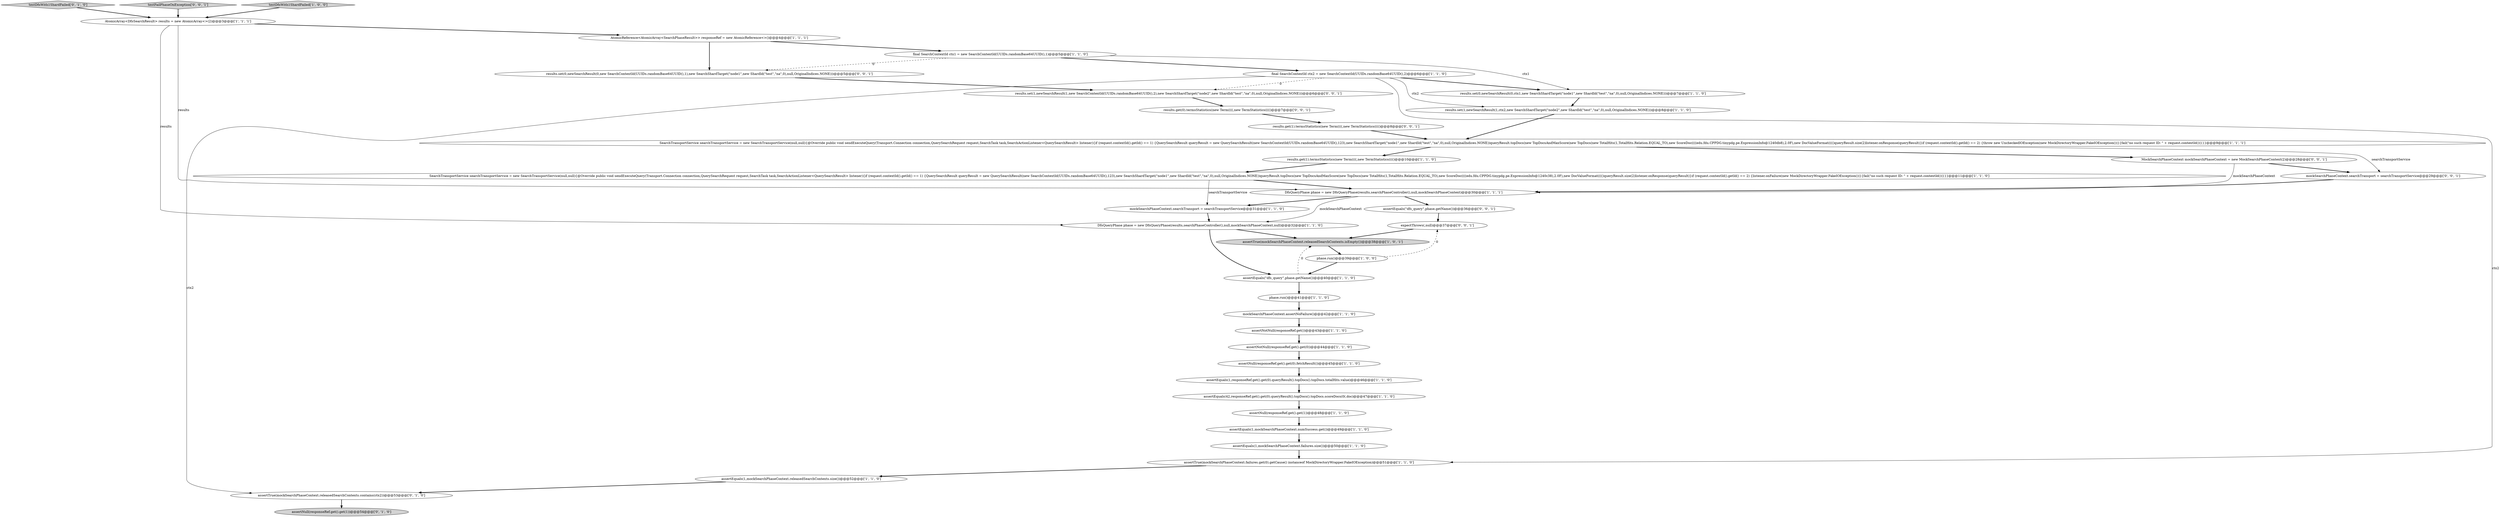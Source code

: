 digraph {
28 [style = filled, label = "assertTrue(mockSearchPhaseContext.releasedSearchContexts.contains(ctx2))@@@53@@@['0', '1', '0']", fillcolor = white, shape = ellipse image = "AAA0AAABBB2BBB"];
37 [style = filled, label = "mockSearchPhaseContext.searchTransport = searchTransportService@@@29@@@['0', '0', '1']", fillcolor = white, shape = ellipse image = "AAA0AAABBB3BBB"];
11 [style = filled, label = "mockSearchPhaseContext.assertNoFailure()@@@42@@@['1', '1', '0']", fillcolor = white, shape = ellipse image = "AAA0AAABBB1BBB"];
29 [style = filled, label = "testDfsWith1ShardFailed['0', '1', '0']", fillcolor = lightgray, shape = diamond image = "AAA0AAABBB2BBB"];
21 [style = filled, label = "assertEquals(1,responseRef.get().get(0).queryResult().topDocs().topDocs.totalHits.value)@@@46@@@['1', '1', '0']", fillcolor = white, shape = ellipse image = "AAA0AAABBB1BBB"];
14 [style = filled, label = "assertEquals(1,mockSearchPhaseContext.numSuccess.get())@@@49@@@['1', '1', '0']", fillcolor = white, shape = ellipse image = "AAA0AAABBB1BBB"];
22 [style = filled, label = "assertEquals(42,responseRef.get().get(0).queryResult().topDocs().topDocs.scoreDocs(0(.doc)@@@47@@@['1', '1', '0']", fillcolor = white, shape = ellipse image = "AAA0AAABBB1BBB"];
0 [style = filled, label = "AtomicReference<AtomicArray<SearchPhaseResult>> responseRef = new AtomicReference<>()@@@4@@@['1', '1', '1']", fillcolor = white, shape = ellipse image = "AAA0AAABBB1BBB"];
16 [style = filled, label = "assertEquals(1,mockSearchPhaseContext.releasedSearchContexts.size())@@@52@@@['1', '1', '0']", fillcolor = white, shape = ellipse image = "AAA0AAABBB1BBB"];
13 [style = filled, label = "assertNull(responseRef.get().get(1))@@@48@@@['1', '1', '0']", fillcolor = white, shape = ellipse image = "AAA0AAABBB1BBB"];
19 [style = filled, label = "assertNotNull(responseRef.get().get(0))@@@44@@@['1', '1', '0']", fillcolor = white, shape = ellipse image = "AAA0AAABBB1BBB"];
15 [style = filled, label = "results.set(0,newSearchResult(0,ctx1,new SearchShardTarget(\"node1\",new ShardId(\"test\",\"na\",0),null,OriginalIndices.NONE)))@@@7@@@['1', '1', '0']", fillcolor = white, shape = ellipse image = "AAA0AAABBB1BBB"];
26 [style = filled, label = "final SearchContextId ctx2 = new SearchContextId(UUIDs.randomBase64UUID(),2)@@@6@@@['1', '1', '0']", fillcolor = white, shape = ellipse image = "AAA0AAABBB1BBB"];
32 [style = filled, label = "assertEquals(\"dfs_query\",phase.getName())@@@36@@@['0', '0', '1']", fillcolor = white, shape = ellipse image = "AAA0AAABBB3BBB"];
5 [style = filled, label = "assertTrue(mockSearchPhaseContext.releasedSearchContexts.isEmpty())@@@38@@@['1', '0', '1']", fillcolor = lightgray, shape = ellipse image = "AAA0AAABBB1BBB"];
23 [style = filled, label = "SearchTransportService searchTransportService = new SearchTransportService(null,null){@Override public void sendExecuteQuery(Transport.Connection connection,QuerySearchRequest request,SearchTask task,SearchActionListener<QuerySearchResult> listener){if (request.contextId().getId() == 1) {QuerySearchResult queryResult = new QuerySearchResult(new SearchContextId(UUIDs.randomBase64UUID(),123),new SearchShardTarget(\"node1\",new ShardId(\"test\",\"na\",0),null,OriginalIndices.NONE))queryResult.topDocs(new TopDocsAndMaxScore(new TopDocs(new TotalHits(1,TotalHits.Relation.EQUAL_TO),new ScoreDoc((((edu.fdu.CPPDG.tinypdg.pe.ExpressionInfo@1240c38),2.0F),new DocValueFormat(((()queryResult.size(2)listener.onResponse(queryResult)}if (request.contextId().getId() == 2) {listener.onFailure(new MockDirectoryWrapper.FakeIOException())}{fail(\"no such request ID: \" + request.contextId())}}}@@@11@@@['1', '1', '0']", fillcolor = white, shape = ellipse image = "AAA0AAABBB1BBB"];
30 [style = filled, label = "assertNull(responseRef.get().get(1))@@@54@@@['0', '1', '0']", fillcolor = lightgray, shape = ellipse image = "AAA0AAABBB2BBB"];
6 [style = filled, label = "final SearchContextId ctx1 = new SearchContextId(UUIDs.randomBase64UUID(),1)@@@5@@@['1', '1', '0']", fillcolor = white, shape = ellipse image = "AAA0AAABBB1BBB"];
31 [style = filled, label = "results.set(1,newSearchResult(1,new SearchContextId(UUIDs.randomBase64UUID(),2),new SearchShardTarget(\"node2\",new ShardId(\"test\",\"na\",0),null,OriginalIndices.NONE)))@@@6@@@['0', '0', '1']", fillcolor = white, shape = ellipse image = "AAA0AAABBB3BBB"];
34 [style = filled, label = "results.get(0).termsStatistics(new Term((((,new TermStatistics(((()@@@7@@@['0', '0', '1']", fillcolor = white, shape = ellipse image = "AAA0AAABBB3BBB"];
2 [style = filled, label = "assertEquals(1,mockSearchPhaseContext.failures.size())@@@50@@@['1', '1', '0']", fillcolor = white, shape = ellipse image = "AAA0AAABBB1BBB"];
7 [style = filled, label = "results.get(1).termsStatistics(new Term((((,new TermStatistics(((()@@@10@@@['1', '1', '0']", fillcolor = white, shape = ellipse image = "AAA0AAABBB1BBB"];
10 [style = filled, label = "phase.run()@@@41@@@['1', '1', '0']", fillcolor = white, shape = ellipse image = "AAA0AAABBB1BBB"];
17 [style = filled, label = "DfsQueryPhase phase = new DfsQueryPhase(results,searchPhaseController(),null,mockSearchPhaseContext)@@@30@@@['1', '1', '1']", fillcolor = white, shape = ellipse image = "AAA0AAABBB1BBB"];
18 [style = filled, label = "assertEquals(\"dfs_query\",phase.getName())@@@40@@@['1', '1', '0']", fillcolor = white, shape = ellipse image = "AAA0AAABBB1BBB"];
20 [style = filled, label = "results.set(1,newSearchResult(1,ctx2,new SearchShardTarget(\"node2\",new ShardId(\"test\",\"na\",0),null,OriginalIndices.NONE)))@@@8@@@['1', '1', '0']", fillcolor = white, shape = ellipse image = "AAA0AAABBB1BBB"];
12 [style = filled, label = "DfsQueryPhase phase = new DfsQueryPhase(results,searchPhaseController(),null,mockSearchPhaseContext,null)@@@32@@@['1', '1', '0']", fillcolor = white, shape = ellipse image = "AAA0AAABBB1BBB"];
35 [style = filled, label = "results.get(1).termsStatistics(new Term((((,new TermStatistics(((()@@@8@@@['0', '0', '1']", fillcolor = white, shape = ellipse image = "AAA0AAABBB3BBB"];
27 [style = filled, label = "AtomicArray<DfsSearchResult> results = new AtomicArray<>(2)@@@3@@@['1', '1', '1']", fillcolor = white, shape = ellipse image = "AAA0AAABBB1BBB"];
38 [style = filled, label = "testFailPhaseOnException['0', '0', '1']", fillcolor = lightgray, shape = diamond image = "AAA0AAABBB3BBB"];
1 [style = filled, label = "assertNotNull(responseRef.get())@@@43@@@['1', '1', '0']", fillcolor = white, shape = ellipse image = "AAA0AAABBB1BBB"];
9 [style = filled, label = "assertTrue(mockSearchPhaseContext.failures.get(0).getCause() instanceof MockDirectoryWrapper.FakeIOException)@@@51@@@['1', '1', '0']", fillcolor = white, shape = ellipse image = "AAA0AAABBB1BBB"];
24 [style = filled, label = "mockSearchPhaseContext.searchTransport = searchTransportService@@@31@@@['1', '1', '0']", fillcolor = white, shape = ellipse image = "AAA0AAABBB1BBB"];
3 [style = filled, label = "SearchTransportService searchTransportService = new SearchTransportService(null,null){@Override public void sendExecuteQuery(Transport.Connection connection,QuerySearchRequest request,SearchTask task,SearchActionListener<QuerySearchResult> listener){if (request.contextId().getId() == 1) {QuerySearchResult queryResult = new QuerySearchResult(new SearchContextId(UUIDs.randomBase64UUID(),123),new SearchShardTarget(\"node1\",new ShardId(\"test\",\"na\",0),null,OriginalIndices.NONE))queryResult.topDocs(new TopDocsAndMaxScore(new TopDocs(new TotalHits(1,TotalHits.Relation.EQUAL_TO),new ScoreDoc((((edu.fdu.CPPDG.tinypdg.pe.ExpressionInfo@1240db8),2.0F),new DocValueFormat(((()queryResult.size(2)listener.onResponse(queryResult)}if (request.contextId().getId() == 2) {throw new UncheckedIOException(new MockDirectoryWrapper.FakeIOException())}{fail(\"no such request ID: \" + request.contextId())}}}@@@9@@@['1', '1', '1']", fillcolor = white, shape = ellipse image = "AAA0AAABBB1BBB"];
4 [style = filled, label = "testDfsWith1ShardFailed['1', '0', '0']", fillcolor = lightgray, shape = diamond image = "AAA0AAABBB1BBB"];
33 [style = filled, label = "expectThrows(,null)@@@37@@@['0', '0', '1']", fillcolor = white, shape = ellipse image = "AAA0AAABBB3BBB"];
39 [style = filled, label = "MockSearchPhaseContext mockSearchPhaseContext = new MockSearchPhaseContext(2)@@@28@@@['0', '0', '1']", fillcolor = white, shape = ellipse image = "AAA0AAABBB3BBB"];
8 [style = filled, label = "assertNull(responseRef.get().get(0).fetchResult())@@@45@@@['1', '1', '0']", fillcolor = white, shape = ellipse image = "AAA0AAABBB1BBB"];
36 [style = filled, label = "results.set(0,newSearchResult(0,new SearchContextId(UUIDs.randomBase64UUID(),1),new SearchShardTarget(\"node1\",new ShardId(\"test\",\"na\",0),null,OriginalIndices.NONE)))@@@5@@@['0', '0', '1']", fillcolor = white, shape = ellipse image = "AAA0AAABBB3BBB"];
25 [style = filled, label = "phase.run()@@@39@@@['1', '0', '0']", fillcolor = white, shape = ellipse image = "AAA0AAABBB1BBB"];
39->37 [style = bold, label=""];
24->12 [style = bold, label=""];
6->26 [style = bold, label=""];
12->5 [style = bold, label=""];
35->3 [style = bold, label=""];
27->0 [style = bold, label=""];
28->30 [style = bold, label=""];
0->6 [style = bold, label=""];
11->1 [style = bold, label=""];
17->12 [style = solid, label="mockSearchPhaseContext"];
36->31 [style = bold, label=""];
37->17 [style = bold, label=""];
25->18 [style = bold, label=""];
38->27 [style = bold, label=""];
20->3 [style = bold, label=""];
2->9 [style = bold, label=""];
17->32 [style = bold, label=""];
33->5 [style = bold, label=""];
9->16 [style = bold, label=""];
19->8 [style = bold, label=""];
5->25 [style = bold, label=""];
0->36 [style = bold, label=""];
31->34 [style = bold, label=""];
32->33 [style = bold, label=""];
26->9 [style = solid, label="ctx2"];
23->24 [style = solid, label="searchTransportService"];
27->12 [style = solid, label="results"];
29->27 [style = bold, label=""];
17->24 [style = bold, label=""];
16->28 [style = bold, label=""];
18->10 [style = bold, label=""];
3->7 [style = bold, label=""];
21->22 [style = bold, label=""];
15->20 [style = bold, label=""];
6->36 [style = dashed, label="0"];
7->23 [style = bold, label=""];
4->27 [style = bold, label=""];
26->28 [style = solid, label="ctx2"];
26->15 [style = bold, label=""];
12->18 [style = bold, label=""];
26->20 [style = solid, label="ctx2"];
6->15 [style = solid, label="ctx1"];
3->37 [style = solid, label="searchTransportService"];
8->21 [style = bold, label=""];
26->31 [style = dashed, label="0"];
3->39 [style = bold, label=""];
23->17 [style = bold, label=""];
18->5 [style = dashed, label="0"];
25->33 [style = dashed, label="0"];
14->2 [style = bold, label=""];
34->35 [style = bold, label=""];
1->19 [style = bold, label=""];
13->14 [style = bold, label=""];
39->17 [style = solid, label="mockSearchPhaseContext"];
22->13 [style = bold, label=""];
27->17 [style = solid, label="results"];
10->11 [style = bold, label=""];
}
